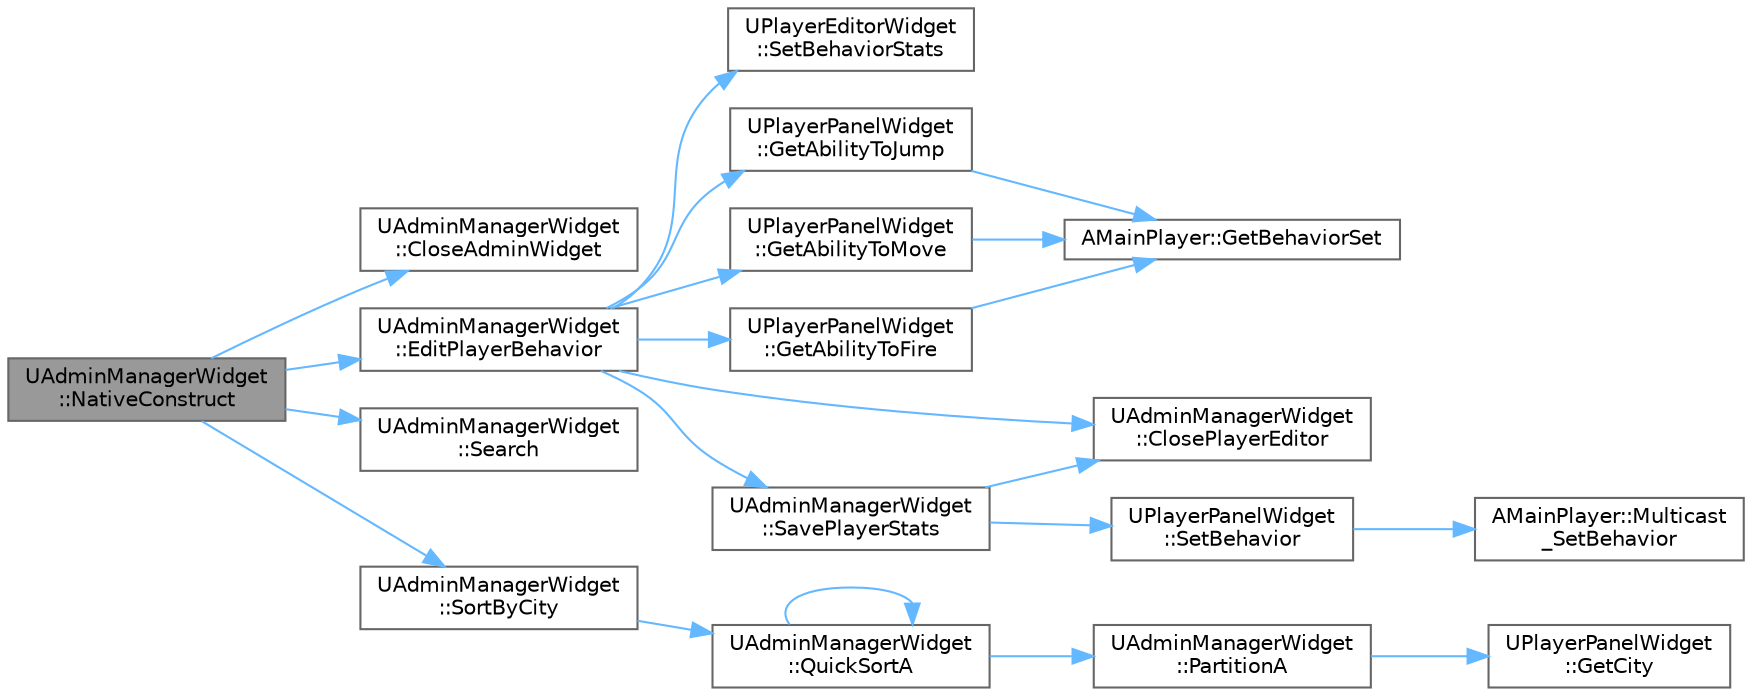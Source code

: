 digraph "UAdminManagerWidget::NativeConstruct"
{
 // LATEX_PDF_SIZE
  bgcolor="transparent";
  edge [fontname=Helvetica,fontsize=10,labelfontname=Helvetica,labelfontsize=10];
  node [fontname=Helvetica,fontsize=10,shape=box,height=0.2,width=0.4];
  rankdir="LR";
  Node1 [id="Node000001",label="UAdminManagerWidget\l::NativeConstruct",height=0.2,width=0.4,color="gray40", fillcolor="grey60", style="filled", fontcolor="black",tooltip=" "];
  Node1 -> Node2 [id="edge1_Node000001_Node000002",color="steelblue1",style="solid",tooltip=" "];
  Node2 [id="Node000002",label="UAdminManagerWidget\l::CloseAdminWidget",height=0.2,width=0.4,color="grey40", fillcolor="white", style="filled",URL="$class_u_admin_manager_widget.html#a245176bfaebd34bf0dc96bd4d1642beb",tooltip=" "];
  Node1 -> Node3 [id="edge2_Node000001_Node000003",color="steelblue1",style="solid",tooltip=" "];
  Node3 [id="Node000003",label="UAdminManagerWidget\l::EditPlayerBehavior",height=0.2,width=0.4,color="grey40", fillcolor="white", style="filled",URL="$class_u_admin_manager_widget.html#a67dfe901ffc762e7528ca9c7a8003b94",tooltip=" "];
  Node3 -> Node4 [id="edge3_Node000003_Node000004",color="steelblue1",style="solid",tooltip=" "];
  Node4 [id="Node000004",label="UAdminManagerWidget\l::ClosePlayerEditor",height=0.2,width=0.4,color="grey40", fillcolor="white", style="filled",URL="$class_u_admin_manager_widget.html#a7af1825ee752de0cbfac2928c9d39695",tooltip=" "];
  Node3 -> Node5 [id="edge4_Node000003_Node000005",color="steelblue1",style="solid",tooltip=" "];
  Node5 [id="Node000005",label="UPlayerPanelWidget\l::GetAbilityToFire",height=0.2,width=0.4,color="grey40", fillcolor="white", style="filled",URL="$class_u_player_panel_widget.html#a0ffda561b98ebe9f608a516e92d48ec7",tooltip=" "];
  Node5 -> Node6 [id="edge5_Node000005_Node000006",color="steelblue1",style="solid",tooltip=" "];
  Node6 [id="Node000006",label="AMainPlayer::GetBehaviorSet",height=0.2,width=0.4,color="grey40", fillcolor="white", style="filled",URL="$class_a_main_player.html#affc455d728b8648bbbf38a4c24705455",tooltip=" "];
  Node3 -> Node7 [id="edge6_Node000003_Node000007",color="steelblue1",style="solid",tooltip=" "];
  Node7 [id="Node000007",label="UPlayerPanelWidget\l::GetAbilityToJump",height=0.2,width=0.4,color="grey40", fillcolor="white", style="filled",URL="$class_u_player_panel_widget.html#aee3adca1c7081fec6da5cbcffe5933d0",tooltip=" "];
  Node7 -> Node6 [id="edge7_Node000007_Node000006",color="steelblue1",style="solid",tooltip=" "];
  Node3 -> Node8 [id="edge8_Node000003_Node000008",color="steelblue1",style="solid",tooltip=" "];
  Node8 [id="Node000008",label="UPlayerPanelWidget\l::GetAbilityToMove",height=0.2,width=0.4,color="grey40", fillcolor="white", style="filled",URL="$class_u_player_panel_widget.html#acda5f9d03a6289aaeb9dcc37120f612d",tooltip=" "];
  Node8 -> Node6 [id="edge9_Node000008_Node000006",color="steelblue1",style="solid",tooltip=" "];
  Node3 -> Node9 [id="edge10_Node000003_Node000009",color="steelblue1",style="solid",tooltip=" "];
  Node9 [id="Node000009",label="UAdminManagerWidget\l::SavePlayerStats",height=0.2,width=0.4,color="grey40", fillcolor="white", style="filled",URL="$class_u_admin_manager_widget.html#a7748cd69a633a6afff4dd81c844b852b",tooltip=" "];
  Node9 -> Node4 [id="edge11_Node000009_Node000004",color="steelblue1",style="solid",tooltip=" "];
  Node9 -> Node10 [id="edge12_Node000009_Node000010",color="steelblue1",style="solid",tooltip=" "];
  Node10 [id="Node000010",label="UPlayerPanelWidget\l::SetBehavior",height=0.2,width=0.4,color="grey40", fillcolor="white", style="filled",URL="$class_u_player_panel_widget.html#ae0b35b4e0430fff019bde68c8eba9e7c",tooltip=" "];
  Node10 -> Node11 [id="edge13_Node000010_Node000011",color="steelblue1",style="solid",tooltip=" "];
  Node11 [id="Node000011",label="AMainPlayer::Multicast\l_SetBehavior",height=0.2,width=0.4,color="grey40", fillcolor="white", style="filled",URL="$class_a_main_player.html#a03de5f0a72fb28a5ad6e186af278b592",tooltip=" "];
  Node3 -> Node12 [id="edge14_Node000003_Node000012",color="steelblue1",style="solid",tooltip=" "];
  Node12 [id="Node000012",label="UPlayerEditorWidget\l::SetBehaviorStats",height=0.2,width=0.4,color="grey40", fillcolor="white", style="filled",URL="$class_u_player_editor_widget.html#a8e533623cfde97117414802f2fee90b2",tooltip=" "];
  Node1 -> Node13 [id="edge15_Node000001_Node000013",color="steelblue1",style="solid",tooltip=" "];
  Node13 [id="Node000013",label="UAdminManagerWidget\l::Search",height=0.2,width=0.4,color="grey40", fillcolor="white", style="filled",URL="$class_u_admin_manager_widget.html#a2ef01b63a2aae0ad4d2736b4fa03124f",tooltip=" "];
  Node1 -> Node14 [id="edge16_Node000001_Node000014",color="steelblue1",style="solid",tooltip=" "];
  Node14 [id="Node000014",label="UAdminManagerWidget\l::SortByCity",height=0.2,width=0.4,color="grey40", fillcolor="white", style="filled",URL="$class_u_admin_manager_widget.html#a81a767261e317582f91b1e04c1180141",tooltip=" "];
  Node14 -> Node15 [id="edge17_Node000014_Node000015",color="steelblue1",style="solid",tooltip=" "];
  Node15 [id="Node000015",label="UAdminManagerWidget\l::QuickSortA",height=0.2,width=0.4,color="grey40", fillcolor="white", style="filled",URL="$class_u_admin_manager_widget.html#ab630c2c7a96cc4ce3c37435894eb6e28",tooltip=" "];
  Node15 -> Node16 [id="edge18_Node000015_Node000016",color="steelblue1",style="solid",tooltip=" "];
  Node16 [id="Node000016",label="UAdminManagerWidget\l::PartitionA",height=0.2,width=0.4,color="grey40", fillcolor="white", style="filled",URL="$class_u_admin_manager_widget.html#a6fbca0ef950f561ed020e93b5cc4485e",tooltip=" "];
  Node16 -> Node17 [id="edge19_Node000016_Node000017",color="steelblue1",style="solid",tooltip=" "];
  Node17 [id="Node000017",label="UPlayerPanelWidget\l::GetCity",height=0.2,width=0.4,color="grey40", fillcolor="white", style="filled",URL="$class_u_player_panel_widget.html#ac77d20725be30ed37a86539de1af1027",tooltip=" "];
  Node15 -> Node15 [id="edge20_Node000015_Node000015",color="steelblue1",style="solid",tooltip=" "];
}
